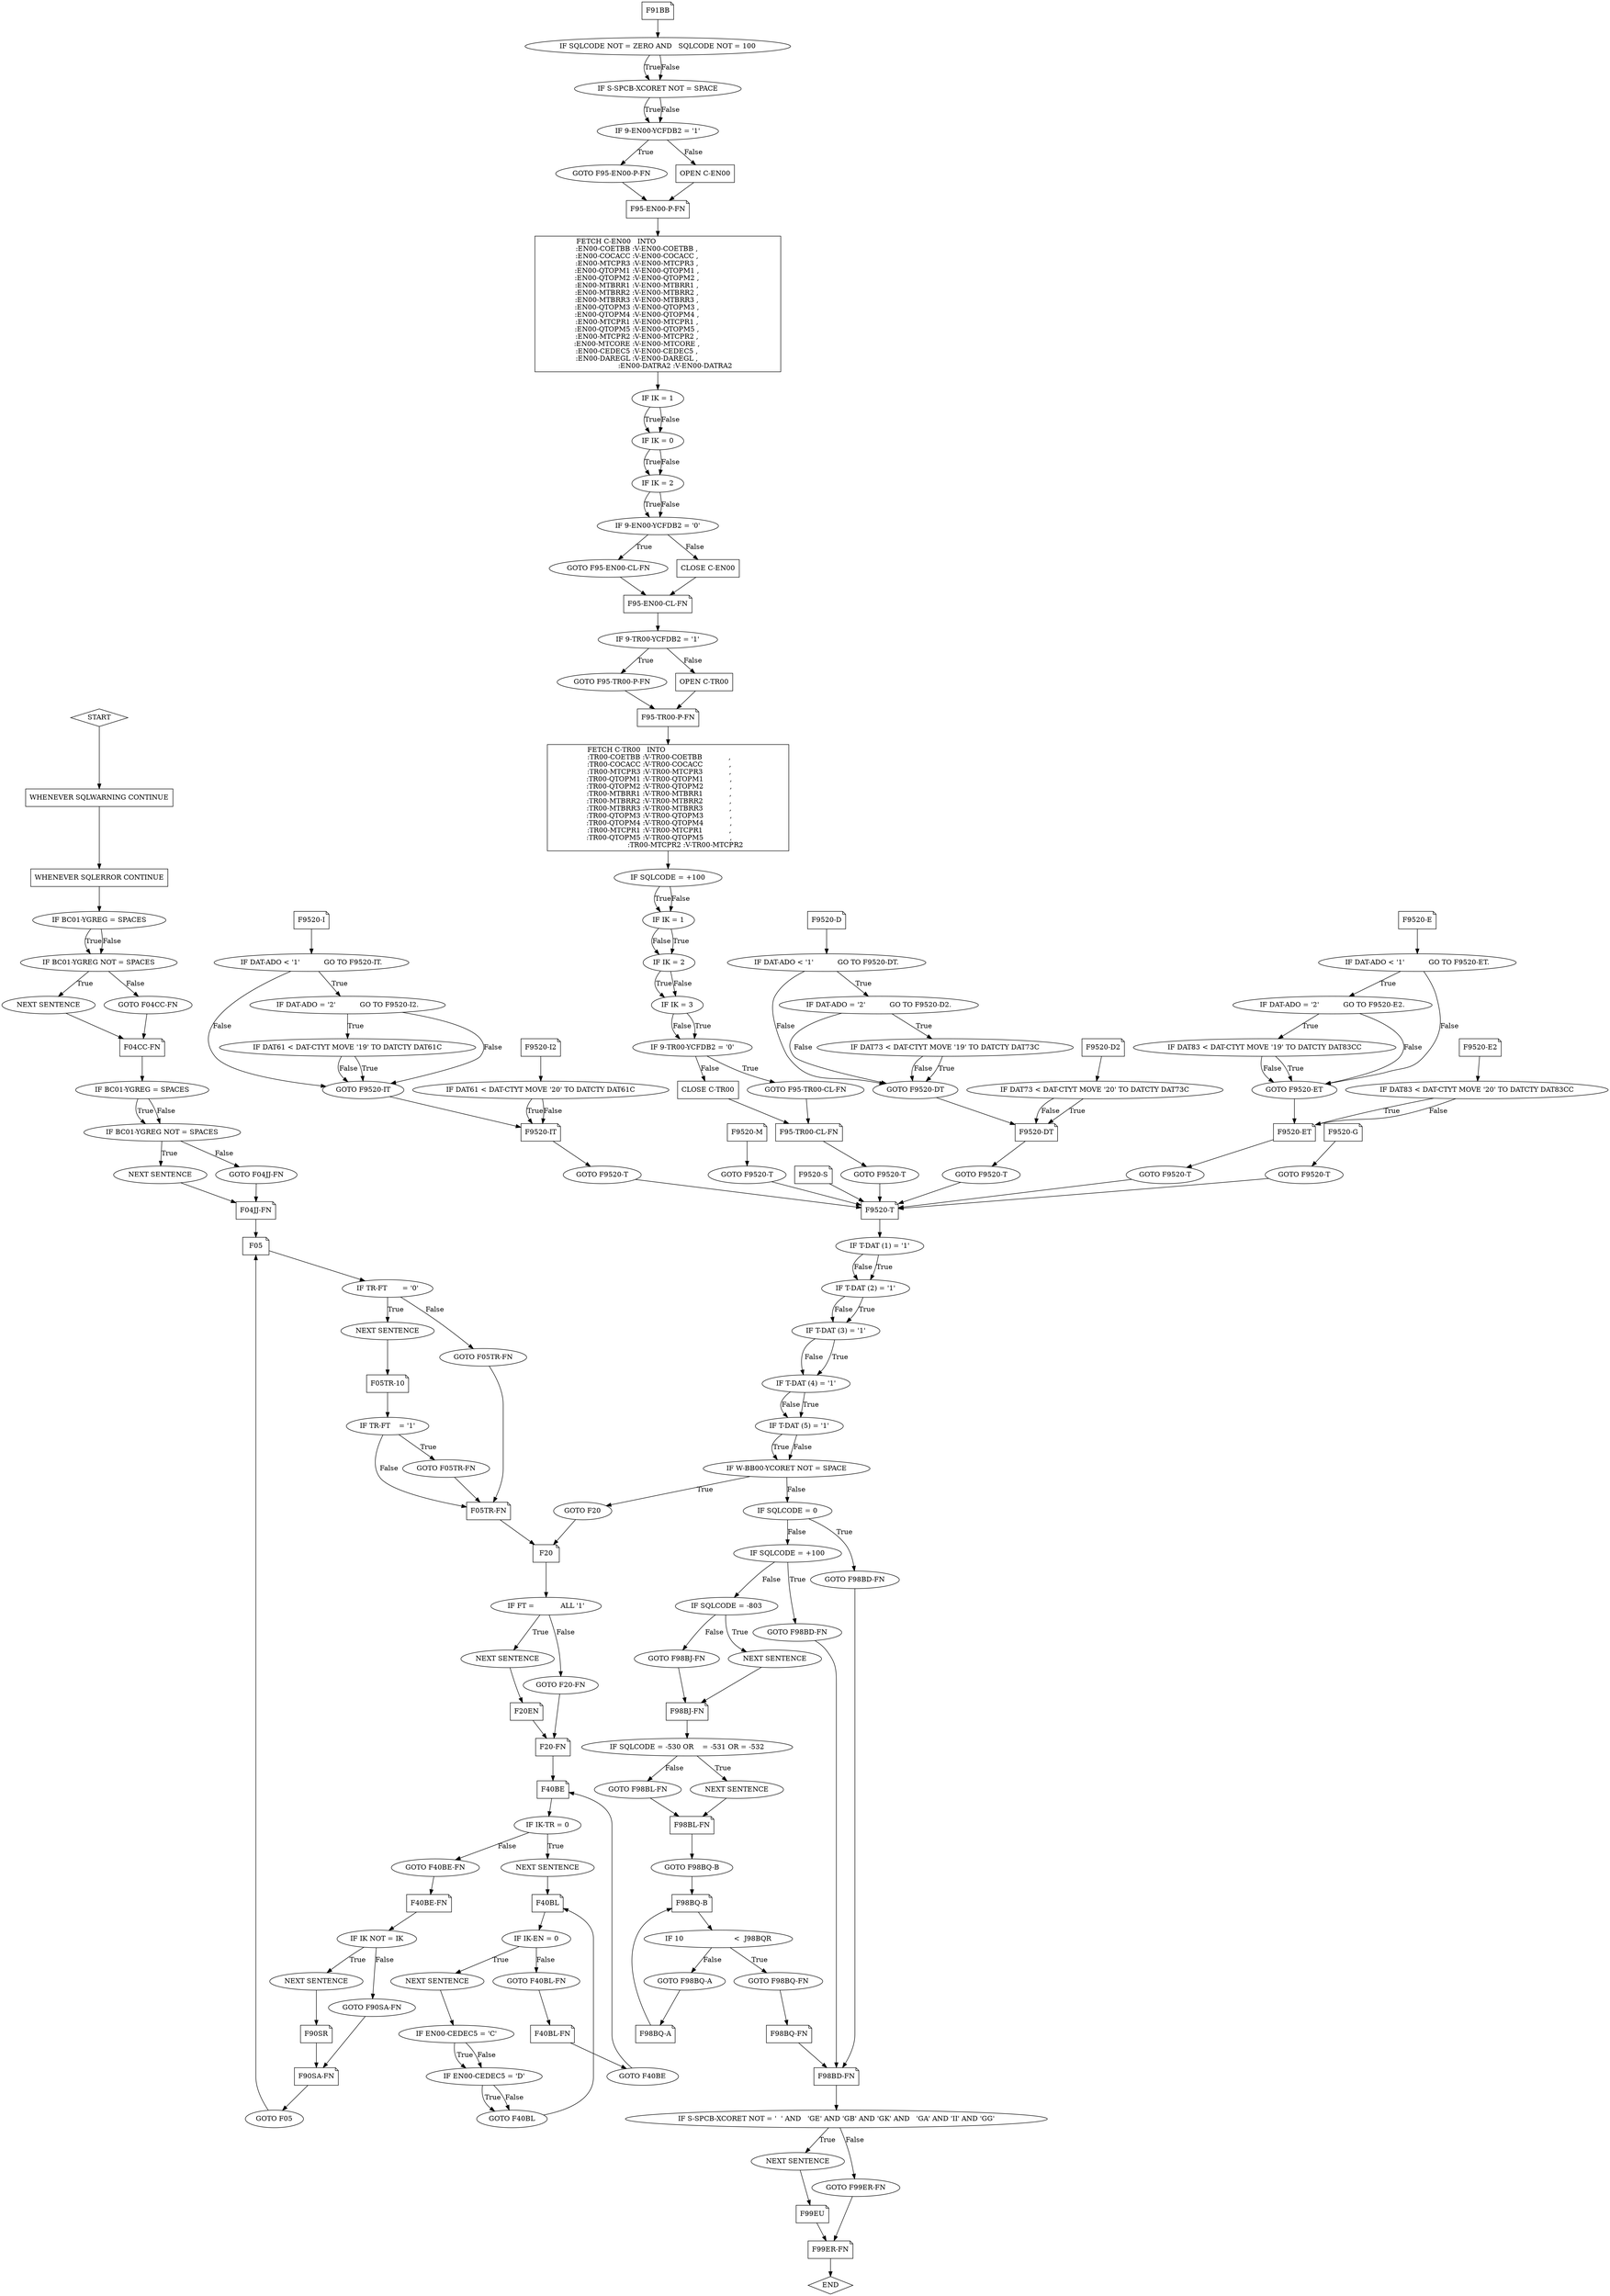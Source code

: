 digraph "ALCB018.COB" {
	node [shape=diamond]
	304 [label=START]
	node [shape=box]
	7 [label="WHENEVER SQLWARNING CONTINUE"]
	node [shape=box]
	8 [label="WHENEVER SQLERROR CONTINUE"]
	node [shape=ellipse]
	19 [label="IF BC01-YGREG = SPACES"]
	node [shape=ellipse]
	22 [label="IF BC01-YGREG NOT = SPACES"]
	node [shape=ellipse]
	23 [label="NEXT SENTENCE"]
	node [shape=ellipse]
	25 [label="GOTO F04CC-FN"]
	node [shape=note]
	27 [label="F04CC-FN"]
	node [shape=ellipse]
	30 [label="IF BC01-YGREG = SPACES"]
	node [shape=ellipse]
	33 [label="IF BC01-YGREG NOT = SPACES"]
	node [shape=ellipse]
	34 [label="NEXT SENTENCE"]
	node [shape=ellipse]
	36 [label="GOTO F04JJ-FN"]
	node [shape=note]
	38 [label="F04JJ-FN"]
	node [shape=note]
	40 [label=F05]
	node [shape=ellipse]
	42 [label="IF TR-FT       = '0'"]
	node [shape=ellipse]
	43 [label="NEXT SENTENCE"]
	node [shape=ellipse]
	45 [label="GOTO F05TR-FN"]
	node [shape=note]
	47 [label="F05TR-10"]
	node [shape=ellipse]
	48 [label="IF TR-FT    = '1'"]
	node [shape=ellipse]
	49 [label="GOTO F05TR-FN"]
	node [shape=note]
	51 [label="F05TR-FN"]
	node [shape=note]
	53 [label=F20]
	node [shape=ellipse]
	54 [label="IF FT =            ALL '1'"]
	node [shape=ellipse]
	55 [label="NEXT SENTENCE"]
	node [shape=ellipse]
	57 [label="GOTO F20-FN"]
	node [shape=note]
	59 [label=F20EN]
	node [shape=note]
	69 [label="F20-FN"]
	node [shape=note]
	71 [label=F40BE]
	node [shape=ellipse]
	72 [label="IF IK-TR = 0"]
	node [shape=ellipse]
	73 [label="NEXT SENTENCE"]
	node [shape=ellipse]
	75 [label="GOTO F40BE-FN"]
	node [shape=note]
	77 [label=F40BL]
	node [shape=ellipse]
	78 [label="IF IK-EN = 0"]
	node [shape=ellipse]
	79 [label="NEXT SENTENCE"]
	node [shape=ellipse]
	81 [label="GOTO F40BL-FN"]
	node [shape=ellipse]
	83 [label="IF EN00-CEDEC5 = 'C'"]
	node [shape=ellipse]
	85 [label="IF EN00-CEDEC5 = 'D'"]
	node [shape=ellipse]
	88 [label="GOTO F40BL"]
	node [shape=note]
	89 [label="F40BL-FN"]
	node [shape=ellipse]
	93 [label="GOTO F40BE"]
	node [shape=note]
	94 [label="F40BE-FN"]
	node [shape=ellipse]
	100 [label="IF IK NOT = IK"]
	node [shape=ellipse]
	101 [label="NEXT SENTENCE"]
	node [shape=ellipse]
	103 [label="GOTO F90SA-FN"]
	node [shape=note]
	105 [label=F90SR]
	node [shape=note]
	108 [label="F90SA-FN"]
	node [shape=ellipse]
	113 [label="GOTO F05"]
	node [shape=note]
	114 [label=F91BB]
	node [shape=ellipse]
	117 [label="IF SQLCODE NOT = ZERO AND   SQLCODE NOT = 100"]
	node [shape=ellipse]
	119 [label="IF S-SPCB-XCORET NOT = SPACE"]
	node [shape=ellipse]
	125 [label="IF 9-EN00-YCFDB2 = '1'"]
	node [shape=ellipse]
	126 [label="GOTO F95-EN00-P-FN"]
	node [shape=box]
	128 [label="OPEN C-EN00"]
	node [shape=note]
	129 [label="F95-EN00-P-FN"]
	node [shape=box]
	131 [label="FETCH C-EN00   INTO                                      
                :EN00-COETBB :V-EN00-COETBB ,                                   
                :EN00-COCACC :V-EN00-COCACC ,                                   
                :EN00-MTCPR3 :V-EN00-MTCPR3 ,                                   
                :EN00-QTOPM1 :V-EN00-QTOPM1 ,                                   
                :EN00-QTOPM2 :V-EN00-QTOPM2 ,                                   
                :EN00-MTBRR1 :V-EN00-MTBRR1 ,                                   
                :EN00-MTBRR2 :V-EN00-MTBRR2 ,                                   
                :EN00-MTBRR3 :V-EN00-MTBRR3 ,                                   
                :EN00-QTOPM3 :V-EN00-QTOPM3 ,                                   
                :EN00-QTOPM4 :V-EN00-QTOPM4 ,                                   
                :EN00-MTCPR1 :V-EN00-MTCPR1 ,                                   
                :EN00-QTOPM5 :V-EN00-QTOPM5 ,                                   
                :EN00-MTCPR2 :V-EN00-MTCPR2 ,                                   
                :EN00-MTCORE :V-EN00-MTCORE ,                                   
                :EN00-CEDEC5 :V-EN00-CEDEC5 ,                                   
                :EN00-DAREGL :V-EN00-DAREGL ,                                   
                :EN00-DATRA2 :V-EN00-DATRA2"]
	node [shape=ellipse]
	132 [label="IF IK = 1"]
	node [shape=ellipse]
	134 [label="IF IK = 0"]
	node [shape=ellipse]
	136 [label="IF IK = 2"]
	node [shape=ellipse]
	141 [label="IF 9-EN00-YCFDB2 = '0'"]
	node [shape=ellipse]
	142 [label="GOTO F95-EN00-CL-FN"]
	node [shape=box]
	144 [label="CLOSE C-EN00"]
	node [shape=note]
	145 [label="F95-EN00-CL-FN"]
	node [shape=ellipse]
	148 [label="IF 9-TR00-YCFDB2 = '1'"]
	node [shape=ellipse]
	149 [label="GOTO F95-TR00-P-FN"]
	node [shape=box]
	151 [label="OPEN C-TR00"]
	node [shape=note]
	152 [label="F95-TR00-P-FN"]
	node [shape=box]
	154 [label="FETCH C-TR00   INTO                                      
                :TR00-COETBB :V-TR00-COETBB            ,                        
                :TR00-COCACC :V-TR00-COCACC            ,                        
                :TR00-MTCPR3 :V-TR00-MTCPR3            ,                        
                :TR00-QTOPM1 :V-TR00-QTOPM1            ,                        
                :TR00-QTOPM2 :V-TR00-QTOPM2            ,                        
                :TR00-MTBRR1 :V-TR00-MTBRR1            ,                        
                :TR00-MTBRR2 :V-TR00-MTBRR2            ,                        
                :TR00-MTBRR3 :V-TR00-MTBRR3            ,                        
                :TR00-QTOPM3 :V-TR00-QTOPM3            ,                        
                :TR00-QTOPM4 :V-TR00-QTOPM4            ,                        
                :TR00-MTCPR1 :V-TR00-MTCPR1            ,                        
                :TR00-QTOPM5 :V-TR00-QTOPM5            ,                        
                :TR00-MTCPR2 :V-TR00-MTCPR2"]
	node [shape=ellipse]
	155 [label="IF SQLCODE = +100"]
	node [shape=ellipse]
	157 [label="IF IK = 1"]
	node [shape=ellipse]
	159 [label="IF IK = 2"]
	node [shape=ellipse]
	161 [label="IF IK = 3"]
	node [shape=ellipse]
	166 [label="IF 9-TR00-YCFDB2 = '0'"]
	node [shape=ellipse]
	167 [label="GOTO F95-TR00-CL-FN"]
	node [shape=box]
	169 [label="CLOSE C-TR00"]
	node [shape=note]
	170 [label="F95-TR00-CL-FN"]
	node [shape=ellipse]
	173 [label="GOTO F9520-T"]
	node [shape=note]
	174 [label="F9520-D"]
	node [shape=ellipse]
	175 [label="IF DAT-ADO < '1'           GO TO F9520-DT."]
	node [shape=ellipse]
	176 [label="IF DAT-ADO = '2'           GO TO F9520-D2."]
	node [shape=ellipse]
	177 [label="IF DAT73 < DAT-CTYT MOVE '19' TO DATCTY DAT73C"]
	node [shape=ellipse]
	182 [label="GOTO F9520-DT"]
	node [shape=note]
	183 [label="F9520-D2"]
	node [shape=ellipse]
	184 [label="IF DAT73 < DAT-CTYT MOVE '20' TO DATCTY DAT73C"]
	node [shape=note]
	187 [label="F9520-DT"]
	node [shape=ellipse]
	188 [label="GOTO F9520-T"]
	node [shape=note]
	189 [label="F9520-E"]
	node [shape=ellipse]
	190 [label="IF DAT-ADO < '1'           GO TO F9520-ET."]
	node [shape=ellipse]
	191 [label="IF DAT-ADO = '2'           GO TO F9520-E2."]
	node [shape=ellipse]
	192 [label="IF DAT83 < DAT-CTYT MOVE '19' TO DATCTY DAT83CC"]
	node [shape=ellipse]
	197 [label="GOTO F9520-ET"]
	node [shape=note]
	198 [label="F9520-E2"]
	node [shape=ellipse]
	199 [label="IF DAT83 < DAT-CTYT MOVE '20' TO DATCTY DAT83CC"]
	node [shape=note]
	202 [label="F9520-ET"]
	node [shape=ellipse]
	203 [label="GOTO F9520-T"]
	node [shape=note]
	204 [label="F9520-G"]
	node [shape=ellipse]
	205 [label="GOTO F9520-T"]
	node [shape=note]
	206 [label="F9520-I"]
	node [shape=ellipse]
	207 [label="IF DAT-ADO < '1'           GO TO F9520-IT."]
	node [shape=ellipse]
	208 [label="IF DAT-ADO = '2'           GO TO F9520-I2."]
	node [shape=ellipse]
	209 [label="IF DAT61 < DAT-CTYT MOVE '19' TO DATCTY DAT61C"]
	node [shape=ellipse]
	214 [label="GOTO F9520-IT"]
	node [shape=note]
	215 [label="F9520-I2"]
	node [shape=ellipse]
	216 [label="IF DAT61 < DAT-CTYT MOVE '20' TO DATCTY DAT61C"]
	node [shape=note]
	219 [label="F9520-IT"]
	node [shape=ellipse]
	220 [label="GOTO F9520-T"]
	node [shape=note]
	221 [label="F9520-M"]
	node [shape=ellipse]
	222 [label="GOTO F9520-T"]
	node [shape=note]
	223 [label="F9520-S"]
	node [shape=note]
	224 [label="F9520-T"]
	node [shape=ellipse]
	225 [label="IF T-DAT (1) = '1'"]
	node [shape=ellipse]
	227 [label="IF T-DAT (2) = '1'"]
	node [shape=ellipse]
	229 [label="IF T-DAT (3) = '1'"]
	node [shape=ellipse]
	231 [label="IF T-DAT (4) = '1'"]
	node [shape=ellipse]
	233 [label="IF T-DAT (5) = '1'"]
	node [shape=ellipse]
	239 [label="IF W-BB00-YCORET NOT = SPACE"]
	node [shape=ellipse]
	240 [label="GOTO F20"]
	node [shape=ellipse]
	250 [label="IF SQLCODE = 0"]
	node [shape=ellipse]
	251 [label="GOTO F98BD-FN"]
	node [shape=ellipse]
	253 [label="IF SQLCODE = +100"]
	node [shape=ellipse]
	254 [label="GOTO F98BD-FN"]
	node [shape=ellipse]
	260 [label="IF SQLCODE = -803"]
	node [shape=ellipse]
	261 [label="NEXT SENTENCE"]
	node [shape=ellipse]
	263 [label="GOTO F98BJ-FN"]
	node [shape=note]
	265 [label="F98BJ-FN"]
	node [shape=ellipse]
	267 [label="IF SQLCODE = -530 OR    = -531 OR = -532"]
	node [shape=ellipse]
	268 [label="NEXT SENTENCE"]
	node [shape=ellipse]
	270 [label="GOTO F98BL-FN"]
	node [shape=note]
	272 [label="F98BL-FN"]
	node [shape=ellipse]
	277 [label="GOTO F98BQ-B"]
	node [shape=note]
	278 [label="F98BQ-A"]
	node [shape=note]
	279 [label="F98BQ-B"]
	node [shape=ellipse]
	280 [label="IF 10                       <  J98BQR"]
	node [shape=ellipse]
	281 [label="GOTO F98BQ-FN"]
	node [shape=ellipse]
	284 [label="GOTO F98BQ-A"]
	node [shape=note]
	285 [label="F98BQ-FN"]
	node [shape=note]
	293 [label="F98BD-FN"]
	node [shape=ellipse]
	296 [label="IF S-SPCB-XCORET NOT = '  ' AND   'GE' AND 'GB' AND 'GK' AND   'GA' AND 'II' AND 'GG'"]
	node [shape=ellipse]
	297 [label="NEXT SENTENCE"]
	node [shape=ellipse]
	299 [label="GOTO F99ER-FN"]
	node [shape=note]
	301 [label=F99EU]
	node [shape=note]
	303 [label="F99ER-FN"]
	node [shape=diamond]
	370 [label=END]
	304 -> 7
	7 -> 8
	8 -> 19
	19 -> 22 [label=True]
	19 -> 22 [label=False]
	22 -> 23 [label=True]
	22 -> 25 [label=False]
	23 -> 27
	25 -> 27
	27 -> 30
	30 -> 33 [label=True]
	30 -> 33 [label=False]
	33 -> 34 [label=True]
	33 -> 36 [label=False]
	34 -> 38
	36 -> 38
	38 -> 40
	40 -> 42
	42 -> 43 [label=True]
	42 -> 45 [label=False]
	43 -> 47
	45 -> 51
	47 -> 48
	48 -> 49 [label=True]
	48 -> 51 [label=False]
	49 -> 51
	51 -> 53
	53 -> 54
	54 -> 55 [label=True]
	54 -> 57 [label=False]
	55 -> 59
	57 -> 69
	59 -> 69
	69 -> 71
	71 -> 72
	72 -> 73 [label=True]
	72 -> 75 [label=False]
	73 -> 77
	75 -> 94
	77 -> 78
	78 -> 79 [label=True]
	78 -> 81 [label=False]
	79 -> 83
	81 -> 89
	83 -> 85 [label=True]
	83 -> 85 [label=False]
	85 -> 88 [label=True]
	85 -> 88 [label=False]
	88 -> 77
	89 -> 93
	93 -> 71
	94 -> 100
	100 -> 101 [label=True]
	100 -> 103 [label=False]
	101 -> 105
	103 -> 108
	105 -> 108
	108 -> 113
	113 -> 40
	114 -> 117
	117 -> 119 [label=True]
	117 -> 119 [label=False]
	119 -> 125 [label=True]
	119 -> 125 [label=False]
	125 -> 126 [label=True]
	125 -> 128 [label=False]
	126 -> 129
	128 -> 129
	129 -> 131
	131 -> 132
	132 -> 134 [label=True]
	132 -> 134 [label=False]
	134 -> 136 [label=True]
	134 -> 136 [label=False]
	136 -> 141 [label=True]
	136 -> 141 [label=False]
	141 -> 142 [label=True]
	141 -> 144 [label=False]
	142 -> 145
	144 -> 145
	145 -> 148
	148 -> 149 [label=True]
	148 -> 151 [label=False]
	149 -> 152
	151 -> 152
	152 -> 154
	154 -> 155
	155 -> 157 [label=True]
	155 -> 157 [label=False]
	157 -> 159 [label=True]
	157 -> 159 [label=False]
	159 -> 161 [label=True]
	159 -> 161 [label=False]
	161 -> 166 [label=True]
	161 -> 166 [label=False]
	166 -> 167 [label=True]
	166 -> 169 [label=False]
	167 -> 170
	169 -> 170
	170 -> 173
	173 -> 224
	174 -> 175
	175 -> 176 [label=True]
	175 -> 182 [label=False]
	176 -> 177 [label=True]
	176 -> 182 [label=False]
	177 -> 182 [label=True]
	177 -> 182 [label=False]
	182 -> 187
	183 -> 184
	184 -> 187 [label=True]
	184 -> 187 [label=False]
	187 -> 188
	188 -> 224
	189 -> 190
	190 -> 191 [label=True]
	190 -> 197 [label=False]
	191 -> 192 [label=True]
	191 -> 197 [label=False]
	192 -> 197 [label=True]
	192 -> 197 [label=False]
	197 -> 202
	198 -> 199
	199 -> 202 [label=True]
	199 -> 202 [label=False]
	202 -> 203
	203 -> 224
	204 -> 205
	205 -> 224
	206 -> 207
	207 -> 208 [label=True]
	207 -> 214 [label=False]
	208 -> 209 [label=True]
	208 -> 214 [label=False]
	209 -> 214 [label=True]
	209 -> 214 [label=False]
	214 -> 219
	215 -> 216
	216 -> 219 [label=True]
	216 -> 219 [label=False]
	219 -> 220
	220 -> 224
	221 -> 222
	222 -> 224
	223 -> 224
	224 -> 225
	225 -> 227 [label=True]
	225 -> 227 [label=False]
	227 -> 229 [label=True]
	227 -> 229 [label=False]
	229 -> 231 [label=True]
	229 -> 231 [label=False]
	231 -> 233 [label=True]
	231 -> 233 [label=False]
	233 -> 239 [label=True]
	233 -> 239 [label=False]
	239 -> 240 [label=True]
	239 -> 250 [label=False]
	240 -> 53
	250 -> 251 [label=True]
	250 -> 253 [label=False]
	251 -> 293
	253 -> 254 [label=True]
	253 -> 260 [label=False]
	254 -> 293
	260 -> 261 [label=True]
	260 -> 263 [label=False]
	261 -> 265
	263 -> 265
	265 -> 267
	267 -> 268 [label=True]
	267 -> 270 [label=False]
	268 -> 272
	270 -> 272
	272 -> 277
	277 -> 279
	278 -> 279
	279 -> 280
	280 -> 281 [label=True]
	280 -> 284 [label=False]
	281 -> 285
	284 -> 278
	285 -> 293
	293 -> 296
	296 -> 297 [label=True]
	296 -> 299 [label=False]
	297 -> 301
	299 -> 303
	301 -> 303
	303 -> 370
}
